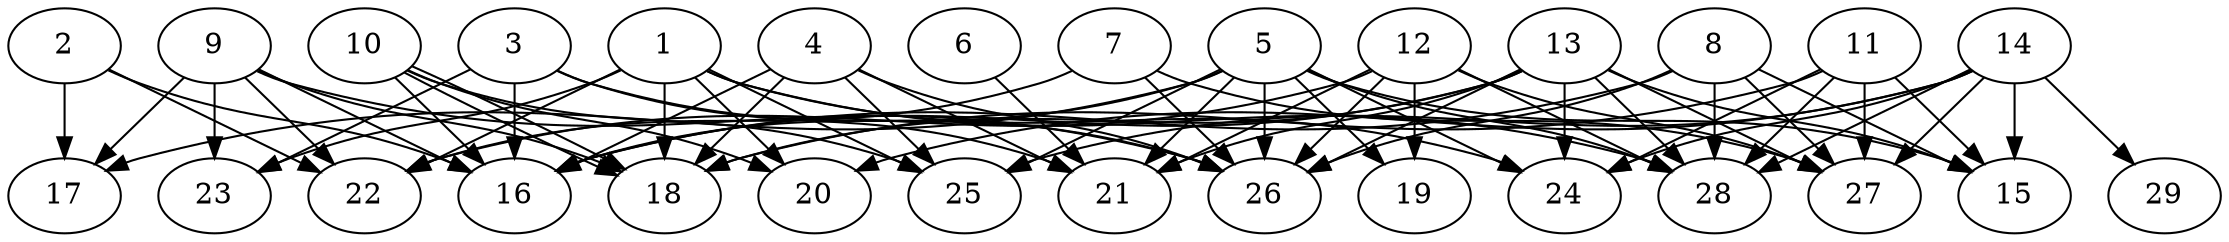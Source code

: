 // DAG (tier=2-normal, mode=data, n=29, ccr=0.409, fat=0.686, density=0.538, regular=0.420, jump=0.159, mindata=2097152, maxdata=16777216)
// DAG automatically generated by daggen at Sun Aug 24 16:33:34 2025
// /home/ermia/Project/Environments/daggen/bin/daggen --dot --ccr 0.409 --fat 0.686 --regular 0.420 --density 0.538 --jump 0.159 --mindata 2097152 --maxdata 16777216 -n 29 
digraph G {
  1 [size="298969079102903616", alpha="0.04", expect_size="149484539551451808"]
  1 -> 18 [size ="298076778528768"]
  1 -> 20 [size ="298076778528768"]
  1 -> 22 [size ="298076778528768"]
  1 -> 23 [size ="298076778528768"]
  1 -> 24 [size ="298076778528768"]
  1 -> 25 [size ="298076778528768"]
  1 -> 28 [size ="298076778528768"]
  2 [size="149760543400965177344", alpha="0.00", expect_size="74880271700482588672"]
  2 -> 16 [size ="225608223162368"]
  2 -> 17 [size ="225608223162368"]
  2 -> 22 [size ="225608223162368"]
  3 [size="146853985855310592", alpha="0.18", expect_size="73426992927655296"]
  3 -> 16 [size ="101472662454272"]
  3 -> 21 [size ="101472662454272"]
  3 -> 23 [size ="101472662454272"]
  3 -> 26 [size ="101472662454272"]
  4 [size="664545099106538749952", alpha="0.02", expect_size="332272549553269374976"]
  4 -> 16 [size ="609218327478272"]
  4 -> 18 [size ="609218327478272"]
  4 -> 21 [size ="609218327478272"]
  4 -> 25 [size ="609218327478272"]
  4 -> 26 [size ="609218327478272"]
  5 [size="2674280284903912960", alpha="0.08", expect_size="1337140142451956480"]
  5 -> 15 [size ="1404401633722368"]
  5 -> 16 [size ="1404401633722368"]
  5 -> 17 [size ="1404401633722368"]
  5 -> 19 [size ="1404401633722368"]
  5 -> 21 [size ="1404401633722368"]
  5 -> 24 [size ="1404401633722368"]
  5 -> 25 [size ="1404401633722368"]
  5 -> 26 [size ="1404401633722368"]
  5 -> 28 [size ="1404401633722368"]
  6 [size="3065817464867160576", alpha="0.06", expect_size="1532908732433580288"]
  6 -> 21 [size ="1301299802931200"]
  7 [size="657087099228389376000", alpha="0.09", expect_size="328543549614194688000"]
  7 -> 22 [size ="604651703500800"]
  7 -> 26 [size ="604651703500800"]
  7 -> 27 [size ="604651703500800"]
  8 [size="939920235324929736704", alpha="0.16", expect_size="469960117662464868352"]
  8 -> 15 [size ="767627727208448"]
  8 -> 16 [size ="767627727208448"]
  8 -> 26 [size ="767627727208448"]
  8 -> 27 [size ="767627727208448"]
  8 -> 28 [size ="767627727208448"]
  9 [size="5213291806314280960", alpha="0.03", expect_size="2606645903157140480"]
  9 -> 16 [size ="1919278915780608"]
  9 -> 17 [size ="1919278915780608"]
  9 -> 18 [size ="1919278915780608"]
  9 -> 22 [size ="1919278915780608"]
  9 -> 23 [size ="1919278915780608"]
  9 -> 26 [size ="1919278915780608"]
  10 [size="2817578849455484960768", alpha="0.18", expect_size="1408789424727742480384"]
  10 -> 16 [size ="1595906239496192"]
  10 -> 18 [size ="1595906239496192"]
  10 -> 18 [size ="1595906239496192"]
  10 -> 20 [size ="1595906239496192"]
  10 -> 25 [size ="1595906239496192"]
  11 [size="50049132635515240", alpha="0.03", expect_size="25024566317757620"]
  11 -> 15 [size ="1169217906802688"]
  11 -> 18 [size ="1169217906802688"]
  11 -> 24 [size ="1169217906802688"]
  11 -> 27 [size ="1169217906802688"]
  11 -> 28 [size ="1169217906802688"]
  12 [size="2876897993510313984", alpha="0.09", expect_size="1438448996755156992"]
  12 -> 19 [size ="1130718088396800"]
  12 -> 21 [size ="1130718088396800"]
  12 -> 22 [size ="1130718088396800"]
  12 -> 26 [size ="1130718088396800"]
  12 -> 27 [size ="1130718088396800"]
  12 -> 28 [size ="1130718088396800"]
  13 [size="19697941593730388", alpha="0.03", expect_size="9848970796865194"]
  13 -> 15 [size ="506966162014208"]
  13 -> 16 [size ="506966162014208"]
  13 -> 18 [size ="506966162014208"]
  13 -> 21 [size ="506966162014208"]
  13 -> 24 [size ="506966162014208"]
  13 -> 26 [size ="506966162014208"]
  13 -> 27 [size ="506966162014208"]
  13 -> 28 [size ="506966162014208"]
  14 [size="926027766411967616", alpha="0.15", expect_size="463013883205983808"]
  14 -> 15 [size ="336972430180352"]
  14 -> 20 [size ="336972430180352"]
  14 -> 24 [size ="336972430180352"]
  14 -> 25 [size ="336972430180352"]
  14 -> 27 [size ="336972430180352"]
  14 -> 28 [size ="336972430180352"]
  14 -> 29 [size ="336972430180352"]
  15 [size="1815303397338482944", alpha="0.08", expect_size="907651698669241472"]
  16 [size="3653675758182836731904", alpha="0.16", expect_size="1826837879091418365952"]
  17 [size="961902318721171456000", alpha="0.07", expect_size="480951159360585728000"]
  18 [size="6927029254167911", alpha="0.02", expect_size="3463514627083955"]
  19 [size="846693562482166656", alpha="0.08", expect_size="423346781241083328"]
  20 [size="64205470835355920", alpha="0.07", expect_size="32102735417677960"]
  21 [size="96364046412638336", alpha="0.06", expect_size="48182023206319168"]
  22 [size="2526822500038568448", alpha="0.09", expect_size="1263411250019284224"]
  23 [size="143196124736185760", alpha="0.01", expect_size="71598062368092880"]
  24 [size="3551168096687123070976", alpha="0.09", expect_size="1775584048343561535488"]
  25 [size="487772456214828736", alpha="0.12", expect_size="243886228107414368"]
  26 [size="20301131195511584", alpha="0.13", expect_size="10150565597755792"]
  27 [size="398441917950755776", alpha="0.02", expect_size="199220958975377888"]
  28 [size="383654847927984062464", alpha="0.07", expect_size="191827423963992031232"]
  29 [size="1713011762227226880", alpha="0.01", expect_size="856505881113613440"]
}